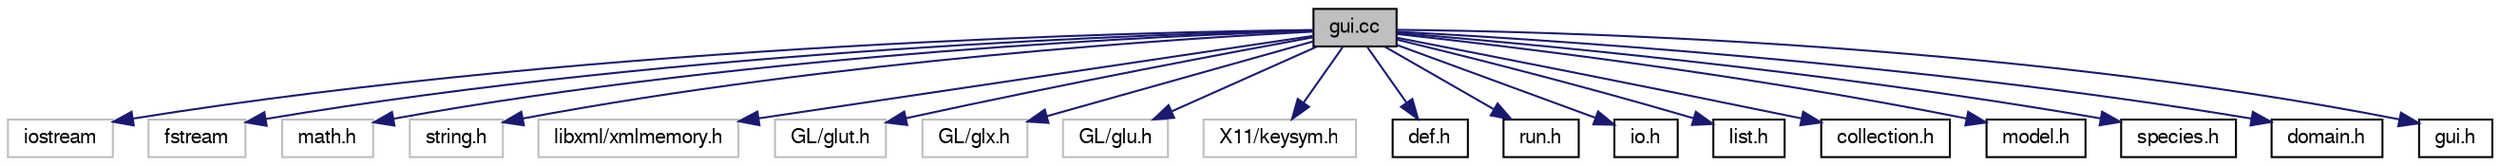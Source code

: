 digraph G
{
  edge [fontname="FreeSans",fontsize="10",labelfontname="FreeSans",labelfontsize="10"];
  node [fontname="FreeSans",fontsize="10",shape=record];
  Node1 [label="gui.cc",height=0.2,width=0.4,color="black", fillcolor="grey75", style="filled" fontcolor="black"];
  Node1 -> Node2 [color="midnightblue",fontsize="10",style="solid"];
  Node2 [label="iostream",height=0.2,width=0.4,color="grey75", fillcolor="white", style="filled"];
  Node1 -> Node3 [color="midnightblue",fontsize="10",style="solid"];
  Node3 [label="fstream",height=0.2,width=0.4,color="grey75", fillcolor="white", style="filled"];
  Node1 -> Node4 [color="midnightblue",fontsize="10",style="solid"];
  Node4 [label="math.h",height=0.2,width=0.4,color="grey75", fillcolor="white", style="filled"];
  Node1 -> Node5 [color="midnightblue",fontsize="10",style="solid"];
  Node5 [label="string.h",height=0.2,width=0.4,color="grey75", fillcolor="white", style="filled"];
  Node1 -> Node6 [color="midnightblue",fontsize="10",style="solid"];
  Node6 [label="libxml/xmlmemory.h",height=0.2,width=0.4,color="grey75", fillcolor="white", style="filled"];
  Node1 -> Node7 [color="midnightblue",fontsize="10",style="solid"];
  Node7 [label="GL/glut.h",height=0.2,width=0.4,color="grey75", fillcolor="white", style="filled"];
  Node1 -> Node8 [color="midnightblue",fontsize="10",style="solid"];
  Node8 [label="GL/glx.h",height=0.2,width=0.4,color="grey75", fillcolor="white", style="filled"];
  Node1 -> Node9 [color="midnightblue",fontsize="10",style="solid"];
  Node9 [label="GL/glu.h",height=0.2,width=0.4,color="grey75", fillcolor="white", style="filled"];
  Node1 -> Node10 [color="midnightblue",fontsize="10",style="solid"];
  Node10 [label="X11/keysym.h",height=0.2,width=0.4,color="grey75", fillcolor="white", style="filled"];
  Node1 -> Node11 [color="midnightblue",fontsize="10",style="solid"];
  Node11 [label="def.h",height=0.2,width=0.4,color="black", fillcolor="white", style="filled",URL="$def_8h.html"];
  Node1 -> Node12 [color="midnightblue",fontsize="10",style="solid"];
  Node12 [label="run.h",height=0.2,width=0.4,color="black", fillcolor="white", style="filled",URL="$run_8h.html"];
  Node1 -> Node13 [color="midnightblue",fontsize="10",style="solid"];
  Node13 [label="io.h",height=0.2,width=0.4,color="black", fillcolor="white", style="filled",URL="$io_8h.html"];
  Node1 -> Node14 [color="midnightblue",fontsize="10",style="solid"];
  Node14 [label="list.h",height=0.2,width=0.4,color="black", fillcolor="white", style="filled",URL="$list_8h.html"];
  Node1 -> Node15 [color="midnightblue",fontsize="10",style="solid"];
  Node15 [label="collection.h",height=0.2,width=0.4,color="black", fillcolor="white", style="filled",URL="$collection_8h.html"];
  Node1 -> Node16 [color="midnightblue",fontsize="10",style="solid"];
  Node16 [label="model.h",height=0.2,width=0.4,color="black", fillcolor="white", style="filled",URL="$model_8h.html"];
  Node1 -> Node17 [color="midnightblue",fontsize="10",style="solid"];
  Node17 [label="species.h",height=0.2,width=0.4,color="black", fillcolor="white", style="filled",URL="$species_8h.html"];
  Node1 -> Node18 [color="midnightblue",fontsize="10",style="solid"];
  Node18 [label="domain.h",height=0.2,width=0.4,color="black", fillcolor="white", style="filled",URL="$domain_8h.html"];
  Node1 -> Node19 [color="midnightblue",fontsize="10",style="solid"];
  Node19 [label="gui.h",height=0.2,width=0.4,color="black", fillcolor="white", style="filled",URL="$gui_8h.html"];
}

